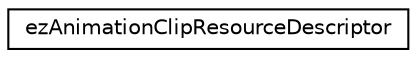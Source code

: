digraph "Graphical Class Hierarchy"
{
 // LATEX_PDF_SIZE
  edge [fontname="Helvetica",fontsize="10",labelfontname="Helvetica",labelfontsize="10"];
  node [fontname="Helvetica",fontsize="10",shape=record];
  rankdir="LR";
  Node0 [label="ezAnimationClipResourceDescriptor",height=0.2,width=0.4,color="black", fillcolor="white", style="filled",URL="$d6/d62/structez_animation_clip_resource_descriptor.htm",tooltip=" "];
}
